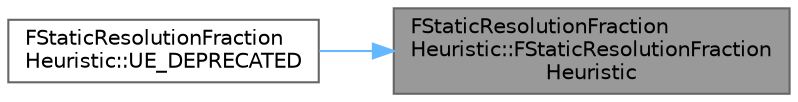 digraph "FStaticResolutionFractionHeuristic::FStaticResolutionFractionHeuristic"
{
 // INTERACTIVE_SVG=YES
 // LATEX_PDF_SIZE
  bgcolor="transparent";
  edge [fontname=Helvetica,fontsize=10,labelfontname=Helvetica,labelfontsize=10];
  node [fontname=Helvetica,fontsize=10,shape=box,height=0.2,width=0.4];
  rankdir="RL";
  Node1 [id="Node000001",label="FStaticResolutionFraction\lHeuristic::FStaticResolutionFraction\lHeuristic",height=0.2,width=0.4,color="gray40", fillcolor="grey60", style="filled", fontcolor="black",tooltip=" "];
  Node1 -> Node2 [id="edge1_Node000001_Node000002",dir="back",color="steelblue1",style="solid",tooltip=" "];
  Node2 [id="Node000002",label="FStaticResolutionFraction\lHeuristic::UE_DEPRECATED",height=0.2,width=0.4,color="grey40", fillcolor="white", style="filled",URL="$d3/d5b/structFStaticResolutionFractionHeuristic.html#a1c12c28d16a0ed65a42e9cd8a0d38810",tooltip=" "];
}
